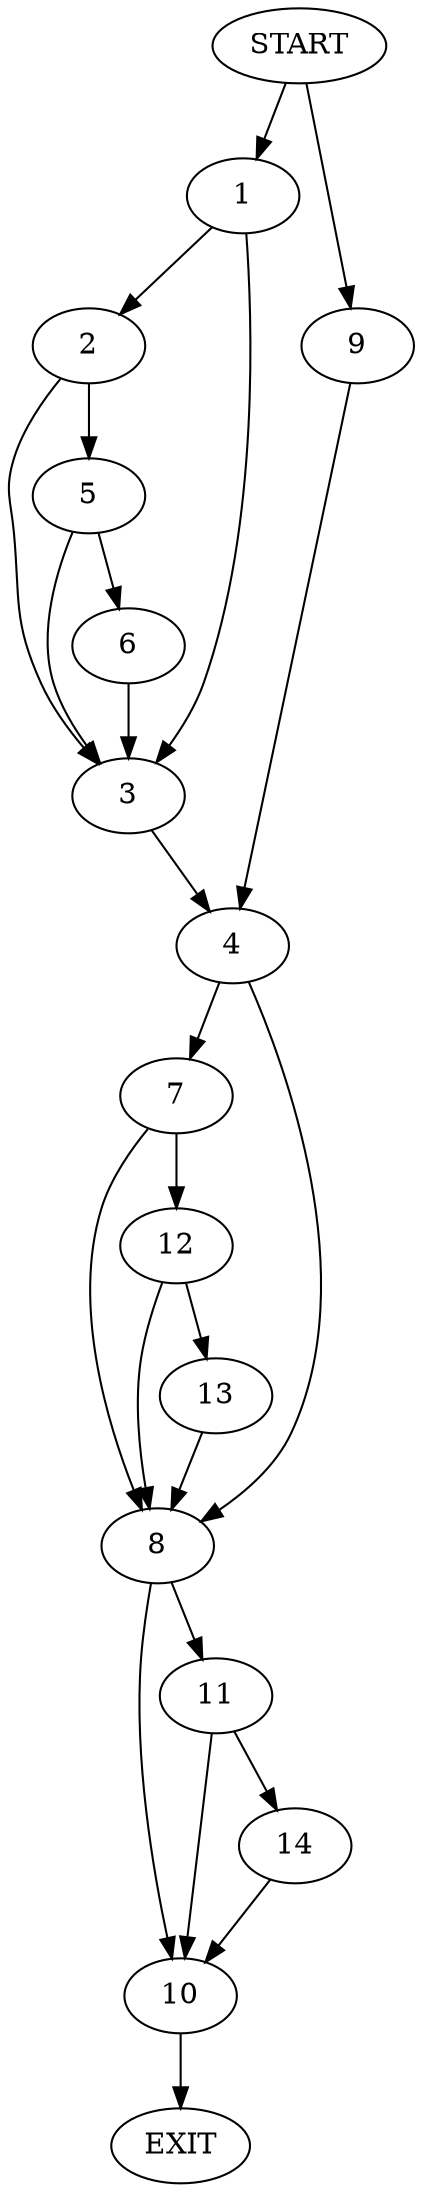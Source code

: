 digraph {
0 [label="START"]
15 [label="EXIT"]
0 -> 1
1 -> 2
1 -> 3
3 -> 4
2 -> 5
2 -> 3
5 -> 6
5 -> 3
6 -> 3
4 -> 7
4 -> 8
0 -> 9
9 -> 4
8 -> 10
8 -> 11
7 -> 8
7 -> 12
12 -> 13
12 -> 8
13 -> 8
11 -> 10
11 -> 14
10 -> 15
14 -> 10
}
